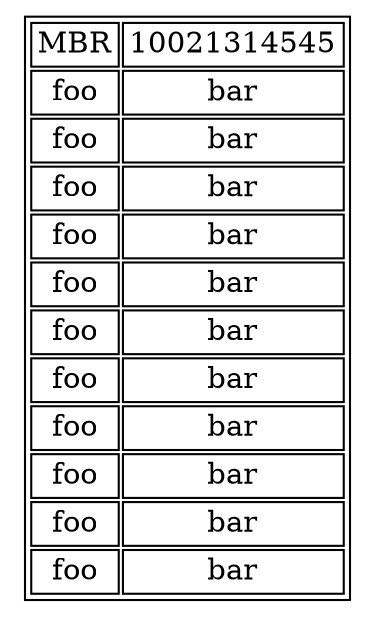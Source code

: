 digraph {

  tbl [

    shape=plaintext
    label=<

      <table border='1' cellborder='1'>
        <tr><td>MBR</td><td>10021314545</td></tr>
        <tr><td>foo</td><td>bar</td></tr>
        <tr><td>foo</td><td>bar</td></tr>
        <tr><td>foo</td><td>bar</td></tr>
        <tr><td>foo</td><td>bar</td></tr>
        <tr><td>foo</td><td>bar</td></tr>
        <tr><td>foo</td><td>bar</td></tr>
        <tr><td>foo</td><td>bar</td></tr>
        <tr><td>foo</td><td>bar</td></tr>
        <tr><td>foo</td><td>bar</td></tr>
        <tr><td>foo</td><td>bar</td></tr>
        <tr><td>foo</td><td>bar</td></tr>
        

      </table>

    >];

}
